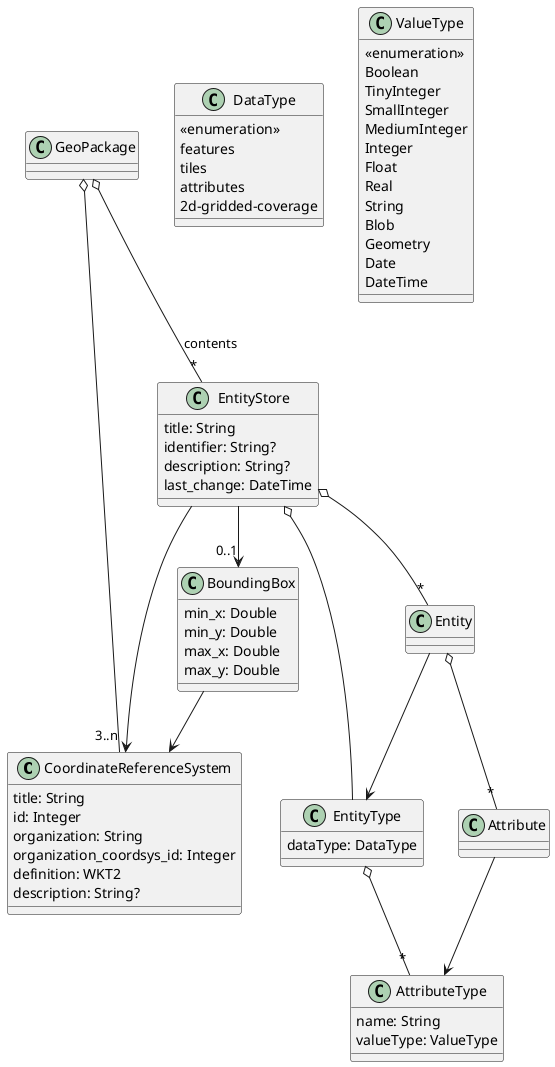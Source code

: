 @startuml

   class CoordinateReferenceSystem {
     title: String
     id: Integer
     organization: String
     organization_coordsys_id: Integer
     definition: WKT2
     description: String?
   }
   class BoundingBox {
     min_x: Double
     min_y: Double
     max_x: Double
     max_y: Double
   }
   class EntityStore {
     title: String
     identifier: String?
     description: String?
     last_change: DateTime
   }
   class DataType {
     <<enumeration>>
     features
     tiles
     attributes
     2d-gridded-coverage
   }
   class ValueType {
     <<enumeration>>
     Boolean
     TinyInteger
     SmallInteger
     MediumInteger
     Integer
     Float
     Real
     String
     Blob
     Geometry
     Date
     DateTime
   }
   class EntityType {
     dataType: DataType
   }
   class AttributeType {
     name: String
     valueType: ValueType
   }
   GeoPackage o-- "3..n" CoordinateReferenceSystem
   EntityStore --> CoordinateReferenceSystem
   EntityStore --> "0..1" BoundingBox
   BoundingBox --> CoordinateReferenceSystem
   GeoPackage o-- "*" EntityStore: contents
   EntityStore o-- "*" Entity
   EntityStore o-- EntityType
   EntityType o-- "*" AttributeType
   Entity --> EntityType
   Entity o-- "*" Attribute
   Attribute --> AttributeType

@enduml

